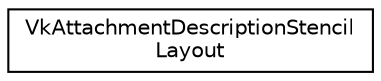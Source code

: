 digraph "Graphical Class Hierarchy"
{
 // LATEX_PDF_SIZE
  edge [fontname="Helvetica",fontsize="10",labelfontname="Helvetica",labelfontsize="10"];
  node [fontname="Helvetica",fontsize="10",shape=record];
  rankdir="LR";
  Node0 [label="VkAttachmentDescriptionStencil\lLayout",height=0.2,width=0.4,color="black", fillcolor="white", style="filled",URL="$structVkAttachmentDescriptionStencilLayout.html",tooltip=" "];
}
